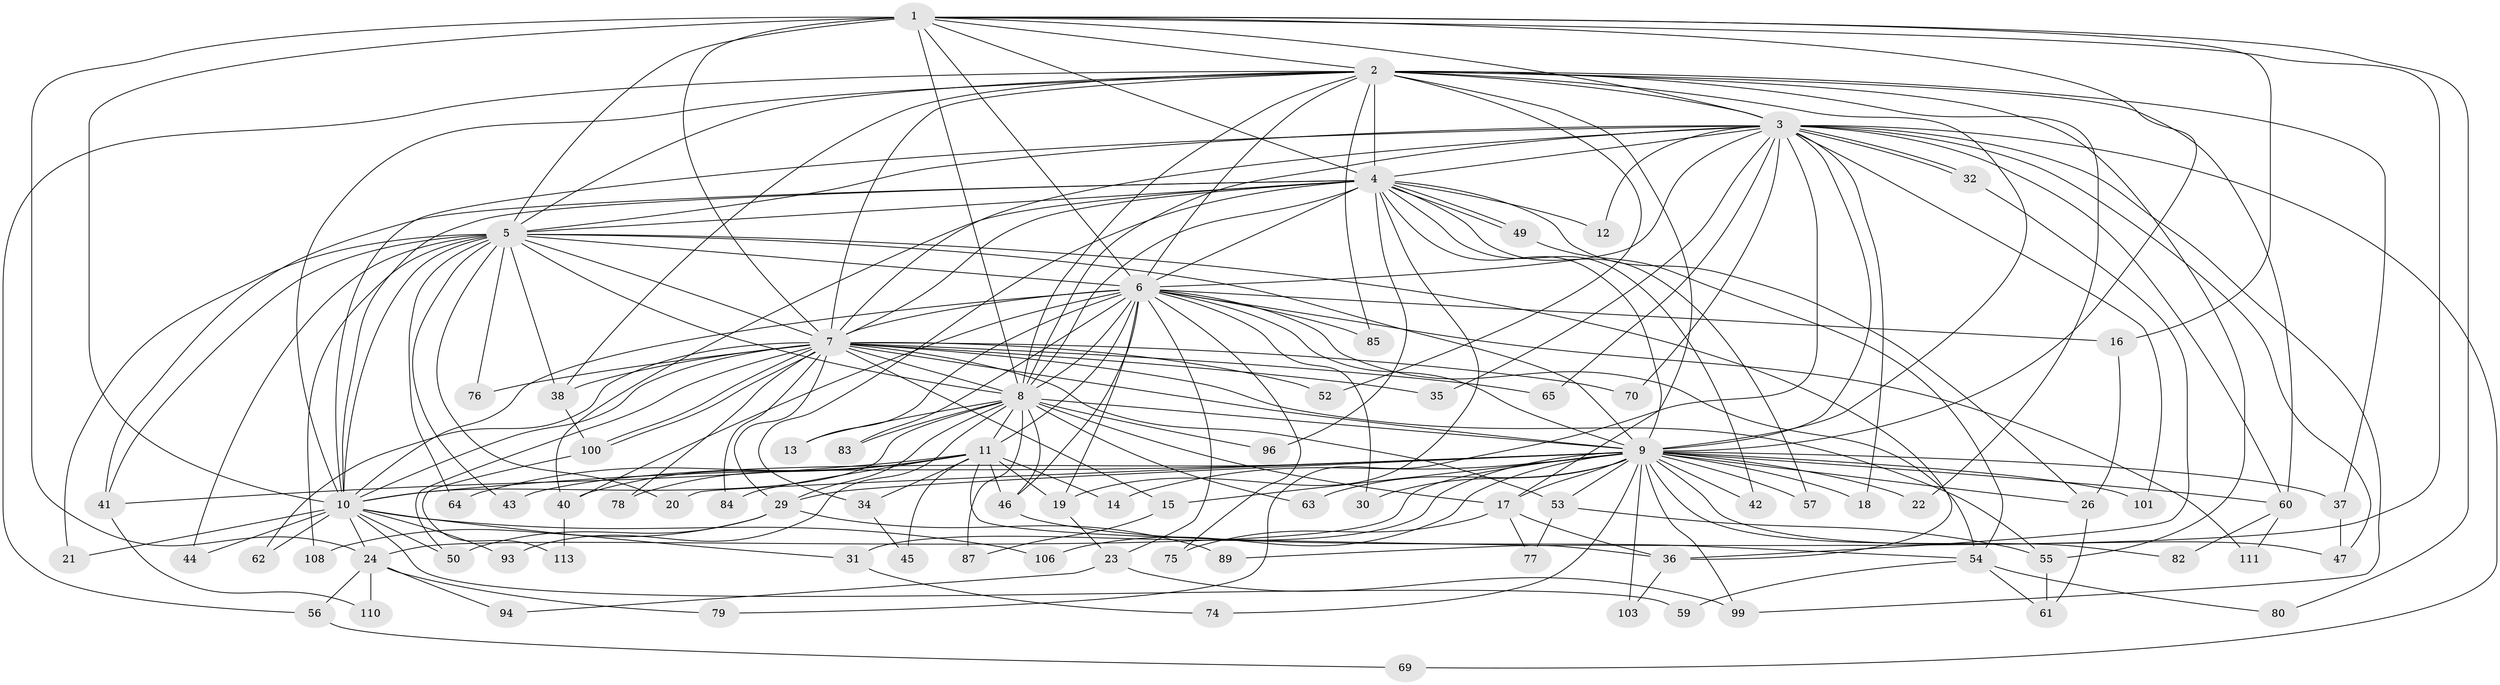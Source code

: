 // original degree distribution, {15: 0.008849557522123894, 17: 0.008849557522123894, 24: 0.008849557522123894, 18: 0.017699115044247787, 21: 0.008849557522123894, 23: 0.008849557522123894, 28: 0.008849557522123894, 20: 0.008849557522123894, 36: 0.008849557522123894, 13: 0.008849557522123894, 2: 0.5929203539823009, 3: 0.1415929203539823, 6: 0.035398230088495575, 4: 0.10619469026548672, 5: 0.02654867256637168}
// Generated by graph-tools (version 1.1) at 2025/10/02/27/25 16:10:57]
// undirected, 84 vertices, 212 edges
graph export_dot {
graph [start="1"]
  node [color=gray90,style=filled];
  1 [super="+102"];
  2 [super="+27"];
  3 [super="+72"];
  4 [super="+33"];
  5 [super="+66"];
  6 [super="+48"];
  7 [super="+86"];
  8 [super="+51"];
  9 [super="+25"];
  10;
  11 [super="+98"];
  12;
  13;
  14;
  15;
  16;
  17 [super="+95"];
  18;
  19 [super="+92"];
  20;
  21;
  22;
  23;
  24 [super="+107"];
  26 [super="+28"];
  29 [super="+104"];
  30;
  31 [super="+90"];
  32;
  34;
  35;
  36 [super="+39"];
  37;
  38 [super="+97"];
  40 [super="+58"];
  41 [super="+81"];
  42;
  43;
  44;
  45;
  46 [super="+67"];
  47 [super="+91"];
  49;
  50 [super="+105"];
  52;
  53;
  54 [super="+68"];
  55 [super="+73"];
  56;
  57;
  59;
  60 [super="+88"];
  61 [super="+71"];
  62;
  63;
  64;
  65;
  69;
  70;
  74;
  75;
  76;
  77;
  78;
  79;
  80;
  82;
  83;
  84;
  85;
  87;
  89;
  93;
  94;
  96;
  99 [super="+112"];
  100 [super="+109"];
  101;
  103;
  106;
  108;
  110;
  111;
  113;
  1 -- 2;
  1 -- 3;
  1 -- 4;
  1 -- 5 [weight=2];
  1 -- 6;
  1 -- 7;
  1 -- 8;
  1 -- 9 [weight=2];
  1 -- 10;
  1 -- 16;
  1 -- 24;
  1 -- 80;
  1 -- 89;
  2 -- 3;
  2 -- 4;
  2 -- 5;
  2 -- 6;
  2 -- 7;
  2 -- 8;
  2 -- 9 [weight=2];
  2 -- 10;
  2 -- 22;
  2 -- 37;
  2 -- 38;
  2 -- 52;
  2 -- 55;
  2 -- 60;
  2 -- 17;
  2 -- 56;
  2 -- 85;
  3 -- 4;
  3 -- 5;
  3 -- 6;
  3 -- 7 [weight=2];
  3 -- 8;
  3 -- 9 [weight=2];
  3 -- 10;
  3 -- 12;
  3 -- 18;
  3 -- 32;
  3 -- 32;
  3 -- 35;
  3 -- 47;
  3 -- 60;
  3 -- 65;
  3 -- 69;
  3 -- 70;
  3 -- 79;
  3 -- 101;
  3 -- 99;
  4 -- 5 [weight=2];
  4 -- 6;
  4 -- 7;
  4 -- 8;
  4 -- 9;
  4 -- 10;
  4 -- 12;
  4 -- 19;
  4 -- 26;
  4 -- 34;
  4 -- 42;
  4 -- 49;
  4 -- 49;
  4 -- 40;
  4 -- 96;
  4 -- 57;
  4 -- 41;
  5 -- 6;
  5 -- 7;
  5 -- 8;
  5 -- 9;
  5 -- 10;
  5 -- 20;
  5 -- 21;
  5 -- 36;
  5 -- 41;
  5 -- 43;
  5 -- 44;
  5 -- 64;
  5 -- 76;
  5 -- 108;
  5 -- 38;
  6 -- 7 [weight=2];
  6 -- 8 [weight=2];
  6 -- 9;
  6 -- 10;
  6 -- 11;
  6 -- 13;
  6 -- 16;
  6 -- 19;
  6 -- 23;
  6 -- 30;
  6 -- 40;
  6 -- 54;
  6 -- 75;
  6 -- 83;
  6 -- 85;
  6 -- 111;
  6 -- 46;
  7 -- 8;
  7 -- 9 [weight=2];
  7 -- 10;
  7 -- 15;
  7 -- 35;
  7 -- 38;
  7 -- 50;
  7 -- 52;
  7 -- 53;
  7 -- 62;
  7 -- 65;
  7 -- 70;
  7 -- 76;
  7 -- 78;
  7 -- 84;
  7 -- 100;
  7 -- 100;
  7 -- 29;
  7 -- 55;
  8 -- 9;
  8 -- 10;
  8 -- 11;
  8 -- 13;
  8 -- 17;
  8 -- 29;
  8 -- 46;
  8 -- 63;
  8 -- 83;
  8 -- 87;
  8 -- 93;
  8 -- 96;
  9 -- 10;
  9 -- 14;
  9 -- 15;
  9 -- 17;
  9 -- 18;
  9 -- 20;
  9 -- 22;
  9 -- 29;
  9 -- 30;
  9 -- 31 [weight=2];
  9 -- 37;
  9 -- 42;
  9 -- 53;
  9 -- 57;
  9 -- 63;
  9 -- 74;
  9 -- 82;
  9 -- 101;
  9 -- 103;
  9 -- 106;
  9 -- 24;
  9 -- 99;
  9 -- 26;
  9 -- 43;
  9 -- 60;
  9 -- 47;
  10 -- 21;
  10 -- 24;
  10 -- 31;
  10 -- 44;
  10 -- 50;
  10 -- 59;
  10 -- 62;
  10 -- 93;
  10 -- 106;
  11 -- 14;
  11 -- 34;
  11 -- 40;
  11 -- 41;
  11 -- 45;
  11 -- 46;
  11 -- 64;
  11 -- 78;
  11 -- 84;
  11 -- 36;
  11 -- 19;
  15 -- 87;
  16 -- 26;
  17 -- 36;
  17 -- 75;
  17 -- 77;
  19 -- 23;
  23 -- 94;
  23 -- 99;
  24 -- 56;
  24 -- 79;
  24 -- 94;
  24 -- 110;
  26 -- 61;
  29 -- 89;
  29 -- 108;
  29 -- 50;
  31 -- 74;
  32 -- 36;
  34 -- 45;
  36 -- 103;
  37 -- 47;
  38 -- 100;
  40 -- 113;
  41 -- 110;
  46 -- 54;
  49 -- 54;
  53 -- 55;
  53 -- 77;
  54 -- 59;
  54 -- 80;
  54 -- 61;
  55 -- 61;
  56 -- 69;
  60 -- 82;
  60 -- 111;
  100 -- 113;
}
